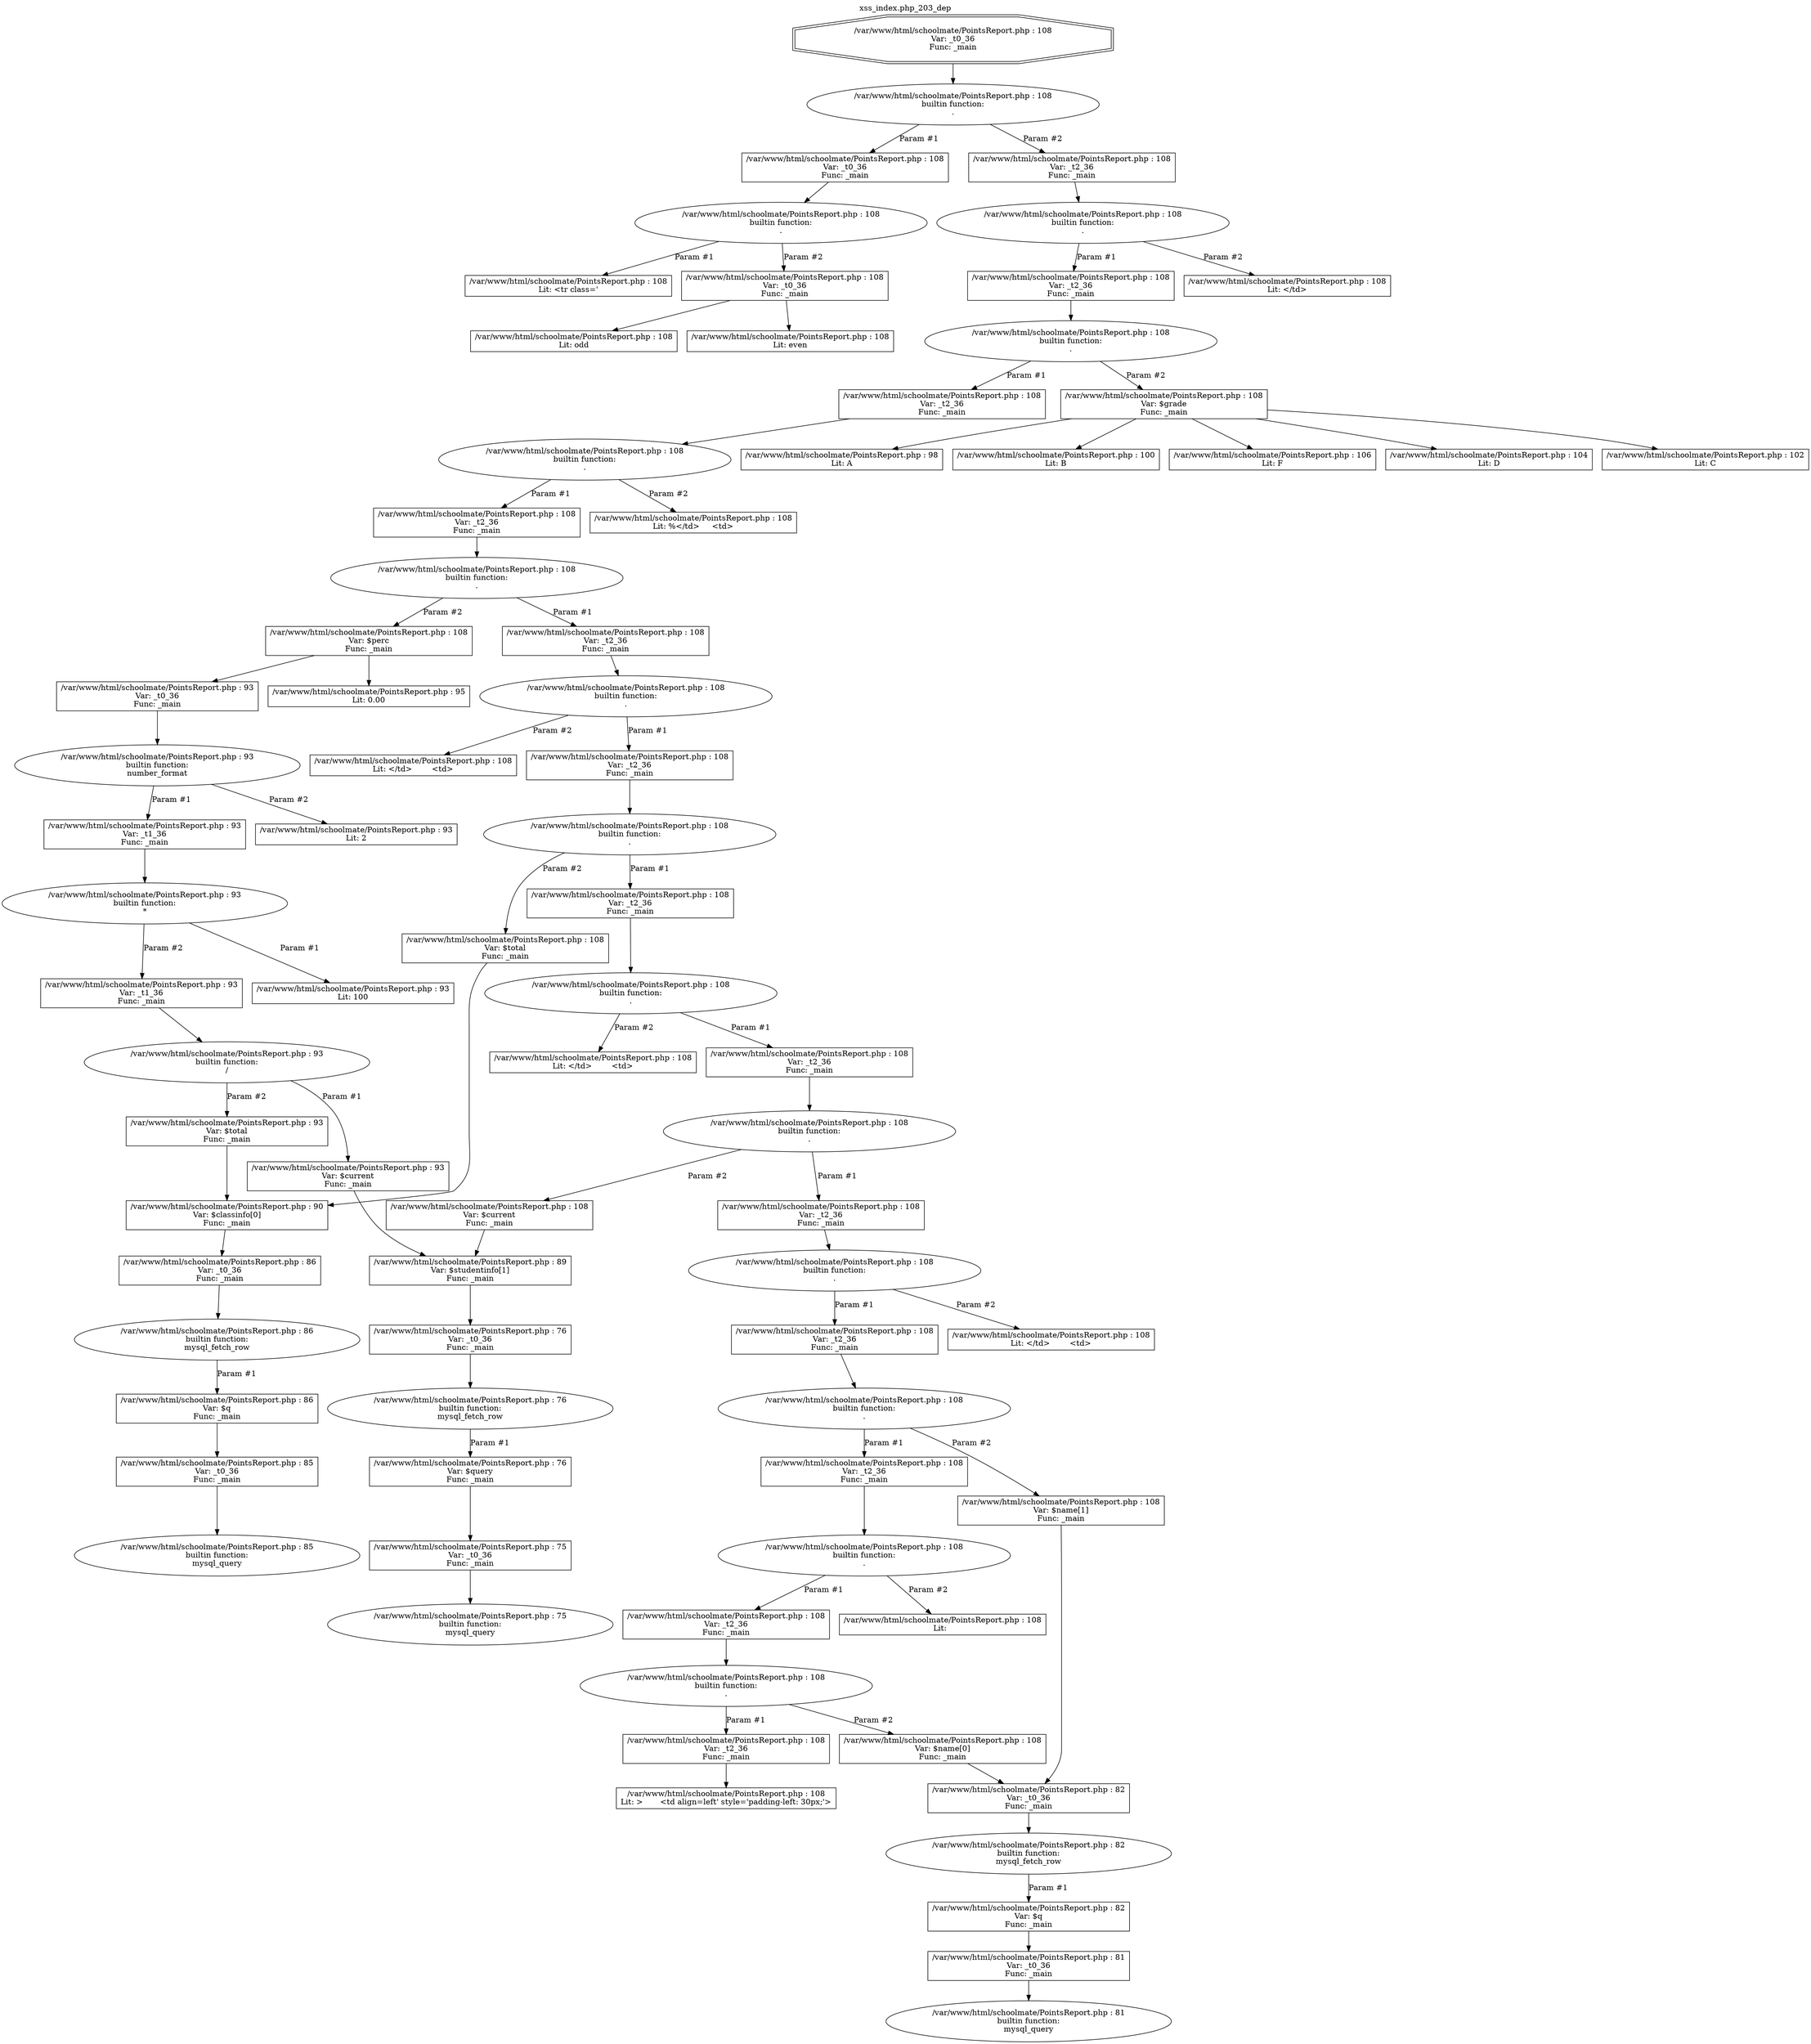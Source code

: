 digraph cfg {
  label="xss_index.php_203_dep";
  labelloc=t;
  n1 [shape=doubleoctagon, label="/var/www/html/schoolmate/PointsReport.php : 108\nVar: _t0_36\nFunc: _main\n"];
  n2 [shape=ellipse, label="/var/www/html/schoolmate/PointsReport.php : 108\nbuiltin function:\n.\n"];
  n3 [shape=box, label="/var/www/html/schoolmate/PointsReport.php : 108\nVar: _t0_36\nFunc: _main\n"];
  n4 [shape=ellipse, label="/var/www/html/schoolmate/PointsReport.php : 108\nbuiltin function:\n.\n"];
  n5 [shape=box, label="/var/www/html/schoolmate/PointsReport.php : 108\nLit: <tr class='\n"];
  n6 [shape=box, label="/var/www/html/schoolmate/PointsReport.php : 108\nVar: _t0_36\nFunc: _main\n"];
  n7 [shape=box, label="/var/www/html/schoolmate/PointsReport.php : 108\nLit: odd\n"];
  n8 [shape=box, label="/var/www/html/schoolmate/PointsReport.php : 108\nLit: even\n"];
  n9 [shape=box, label="/var/www/html/schoolmate/PointsReport.php : 108\nVar: _t2_36\nFunc: _main\n"];
  n10 [shape=ellipse, label="/var/www/html/schoolmate/PointsReport.php : 108\nbuiltin function:\n.\n"];
  n11 [shape=box, label="/var/www/html/schoolmate/PointsReport.php : 108\nVar: _t2_36\nFunc: _main\n"];
  n12 [shape=ellipse, label="/var/www/html/schoolmate/PointsReport.php : 108\nbuiltin function:\n.\n"];
  n13 [shape=box, label="/var/www/html/schoolmate/PointsReport.php : 108\nVar: _t2_36\nFunc: _main\n"];
  n14 [shape=ellipse, label="/var/www/html/schoolmate/PointsReport.php : 108\nbuiltin function:\n.\n"];
  n15 [shape=box, label="/var/www/html/schoolmate/PointsReport.php : 108\nVar: _t2_36\nFunc: _main\n"];
  n16 [shape=ellipse, label="/var/www/html/schoolmate/PointsReport.php : 108\nbuiltin function:\n.\n"];
  n17 [shape=box, label="/var/www/html/schoolmate/PointsReport.php : 108\nVar: _t2_36\nFunc: _main\n"];
  n18 [shape=ellipse, label="/var/www/html/schoolmate/PointsReport.php : 108\nbuiltin function:\n.\n"];
  n19 [shape=box, label="/var/www/html/schoolmate/PointsReport.php : 108\nVar: _t2_36\nFunc: _main\n"];
  n20 [shape=ellipse, label="/var/www/html/schoolmate/PointsReport.php : 108\nbuiltin function:\n.\n"];
  n21 [shape=box, label="/var/www/html/schoolmate/PointsReport.php : 108\nVar: _t2_36\nFunc: _main\n"];
  n22 [shape=ellipse, label="/var/www/html/schoolmate/PointsReport.php : 108\nbuiltin function:\n.\n"];
  n23 [shape=box, label="/var/www/html/schoolmate/PointsReport.php : 108\nVar: _t2_36\nFunc: _main\n"];
  n24 [shape=ellipse, label="/var/www/html/schoolmate/PointsReport.php : 108\nbuiltin function:\n.\n"];
  n25 [shape=box, label="/var/www/html/schoolmate/PointsReport.php : 108\nVar: _t2_36\nFunc: _main\n"];
  n26 [shape=ellipse, label="/var/www/html/schoolmate/PointsReport.php : 108\nbuiltin function:\n.\n"];
  n27 [shape=box, label="/var/www/html/schoolmate/PointsReport.php : 108\nVar: _t2_36\nFunc: _main\n"];
  n28 [shape=ellipse, label="/var/www/html/schoolmate/PointsReport.php : 108\nbuiltin function:\n.\n"];
  n29 [shape=box, label="/var/www/html/schoolmate/PointsReport.php : 108\nVar: _t2_36\nFunc: _main\n"];
  n30 [shape=ellipse, label="/var/www/html/schoolmate/PointsReport.php : 108\nbuiltin function:\n.\n"];
  n31 [shape=box, label="/var/www/html/schoolmate/PointsReport.php : 108\nVar: _t2_36\nFunc: _main\n"];
  n32 [shape=ellipse, label="/var/www/html/schoolmate/PointsReport.php : 108\nbuiltin function:\n.\n"];
  n33 [shape=box, label="/var/www/html/schoolmate/PointsReport.php : 108\nVar: _t2_36\nFunc: _main\n"];
  n34 [shape=box, label="/var/www/html/schoolmate/PointsReport.php : 108\nLit: >	<td align=left' style='padding-left: 30px;'>\n"];
  n35 [shape=box, label="/var/www/html/schoolmate/PointsReport.php : 108\nVar: $name[0]\nFunc: _main\n"];
  n36 [shape=box, label="/var/www/html/schoolmate/PointsReport.php : 82\nVar: _t0_36\nFunc: _main\n"];
  n37 [shape=ellipse, label="/var/www/html/schoolmate/PointsReport.php : 82\nbuiltin function:\nmysql_fetch_row\n"];
  n38 [shape=box, label="/var/www/html/schoolmate/PointsReport.php : 82\nVar: $q\nFunc: _main\n"];
  n39 [shape=box, label="/var/www/html/schoolmate/PointsReport.php : 81\nVar: _t0_36\nFunc: _main\n"];
  n40 [shape=ellipse, label="/var/www/html/schoolmate/PointsReport.php : 81\nbuiltin function:\nmysql_query\n"];
  n41 [shape=box, label="/var/www/html/schoolmate/PointsReport.php : 108\nLit:  \n"];
  n42 [shape=box, label="/var/www/html/schoolmate/PointsReport.php : 108\nVar: $name[1]\nFunc: _main\n"];
  n43 [shape=box, label="/var/www/html/schoolmate/PointsReport.php : 108\nLit: </td>	<td>\n"];
  n44 [shape=box, label="/var/www/html/schoolmate/PointsReport.php : 108\nVar: $current\nFunc: _main\n"];
  n45 [shape=box, label="/var/www/html/schoolmate/PointsReport.php : 89\nVar: $studentinfo[1]\nFunc: _main\n"];
  n46 [shape=box, label="/var/www/html/schoolmate/PointsReport.php : 76\nVar: _t0_36\nFunc: _main\n"];
  n47 [shape=ellipse, label="/var/www/html/schoolmate/PointsReport.php : 76\nbuiltin function:\nmysql_fetch_row\n"];
  n48 [shape=box, label="/var/www/html/schoolmate/PointsReport.php : 76\nVar: $query\nFunc: _main\n"];
  n49 [shape=box, label="/var/www/html/schoolmate/PointsReport.php : 75\nVar: _t0_36\nFunc: _main\n"];
  n50 [shape=ellipse, label="/var/www/html/schoolmate/PointsReport.php : 75\nbuiltin function:\nmysql_query\n"];
  n51 [shape=box, label="/var/www/html/schoolmate/PointsReport.php : 108\nLit: </td>	<td>\n"];
  n52 [shape=box, label="/var/www/html/schoolmate/PointsReport.php : 108\nVar: $total\nFunc: _main\n"];
  n53 [shape=box, label="/var/www/html/schoolmate/PointsReport.php : 90\nVar: $classinfo[0]\nFunc: _main\n"];
  n54 [shape=box, label="/var/www/html/schoolmate/PointsReport.php : 86\nVar: _t0_36\nFunc: _main\n"];
  n55 [shape=ellipse, label="/var/www/html/schoolmate/PointsReport.php : 86\nbuiltin function:\nmysql_fetch_row\n"];
  n56 [shape=box, label="/var/www/html/schoolmate/PointsReport.php : 86\nVar: $q\nFunc: _main\n"];
  n57 [shape=box, label="/var/www/html/schoolmate/PointsReport.php : 85\nVar: _t0_36\nFunc: _main\n"];
  n58 [shape=ellipse, label="/var/www/html/schoolmate/PointsReport.php : 85\nbuiltin function:\nmysql_query\n"];
  n59 [shape=box, label="/var/www/html/schoolmate/PointsReport.php : 108\nLit: </td>	<td>\n"];
  n60 [shape=box, label="/var/www/html/schoolmate/PointsReport.php : 108\nVar: $perc\nFunc: _main\n"];
  n61 [shape=box, label="/var/www/html/schoolmate/PointsReport.php : 95\nLit: 0.00\n"];
  n62 [shape=box, label="/var/www/html/schoolmate/PointsReport.php : 93\nVar: _t0_36\nFunc: _main\n"];
  n63 [shape=ellipse, label="/var/www/html/schoolmate/PointsReport.php : 93\nbuiltin function:\nnumber_format\n"];
  n64 [shape=box, label="/var/www/html/schoolmate/PointsReport.php : 93\nVar: _t1_36\nFunc: _main\n"];
  n65 [shape=ellipse, label="/var/www/html/schoolmate/PointsReport.php : 93\nbuiltin function:\n*\n"];
  n66 [shape=box, label="/var/www/html/schoolmate/PointsReport.php : 93\nLit: 100\n"];
  n67 [shape=box, label="/var/www/html/schoolmate/PointsReport.php : 93\nVar: _t1_36\nFunc: _main\n"];
  n68 [shape=ellipse, label="/var/www/html/schoolmate/PointsReport.php : 93\nbuiltin function:\n/\n"];
  n69 [shape=box, label="/var/www/html/schoolmate/PointsReport.php : 93\nVar: $current\nFunc: _main\n"];
  n70 [shape=box, label="/var/www/html/schoolmate/PointsReport.php : 93\nVar: $total\nFunc: _main\n"];
  n71 [shape=box, label="/var/www/html/schoolmate/PointsReport.php : 93\nLit: 2\n"];
  n72 [shape=box, label="/var/www/html/schoolmate/PointsReport.php : 108\nLit: &#37;</td>	<td>\n"];
  n73 [shape=box, label="/var/www/html/schoolmate/PointsReport.php : 108\nVar: $grade\nFunc: _main\n"];
  n74 [shape=box, label="/var/www/html/schoolmate/PointsReport.php : 104\nLit: D\n"];
  n75 [shape=box, label="/var/www/html/schoolmate/PointsReport.php : 102\nLit: C\n"];
  n76 [shape=box, label="/var/www/html/schoolmate/PointsReport.php : 98\nLit: A\n"];
  n77 [shape=box, label="/var/www/html/schoolmate/PointsReport.php : 100\nLit: B\n"];
  n78 [shape=box, label="/var/www/html/schoolmate/PointsReport.php : 106\nLit: F\n"];
  n79 [shape=box, label="/var/www/html/schoolmate/PointsReport.php : 108\nLit: </td>\n"];
  n1 -> n2;
  n3 -> n4;
  n4 -> n5[label="Param #1"];
  n4 -> n6[label="Param #2"];
  n6 -> n7;
  n6 -> n8;
  n2 -> n3[label="Param #1"];
  n2 -> n9[label="Param #2"];
  n9 -> n10;
  n11 -> n12;
  n13 -> n14;
  n15 -> n16;
  n17 -> n18;
  n19 -> n20;
  n21 -> n22;
  n23 -> n24;
  n25 -> n26;
  n27 -> n28;
  n29 -> n30;
  n31 -> n32;
  n33 -> n34;
  n32 -> n33[label="Param #1"];
  n32 -> n35[label="Param #2"];
  n36 -> n37;
  n39 -> n40;
  n38 -> n39;
  n37 -> n38[label="Param #1"];
  n35 -> n36;
  n30 -> n31[label="Param #1"];
  n30 -> n41[label="Param #2"];
  n28 -> n29[label="Param #1"];
  n28 -> n42[label="Param #2"];
  n42 -> n36;
  n26 -> n27[label="Param #1"];
  n26 -> n43[label="Param #2"];
  n24 -> n25[label="Param #1"];
  n24 -> n44[label="Param #2"];
  n46 -> n47;
  n49 -> n50;
  n48 -> n49;
  n47 -> n48[label="Param #1"];
  n45 -> n46;
  n44 -> n45;
  n22 -> n23[label="Param #1"];
  n22 -> n51[label="Param #2"];
  n20 -> n21[label="Param #1"];
  n20 -> n52[label="Param #2"];
  n54 -> n55;
  n57 -> n58;
  n56 -> n57;
  n55 -> n56[label="Param #1"];
  n53 -> n54;
  n52 -> n53;
  n18 -> n19[label="Param #1"];
  n18 -> n59[label="Param #2"];
  n16 -> n17[label="Param #1"];
  n16 -> n60[label="Param #2"];
  n60 -> n61;
  n60 -> n62;
  n62 -> n63;
  n64 -> n65;
  n65 -> n66[label="Param #1"];
  n65 -> n67[label="Param #2"];
  n67 -> n68;
  n69 -> n45;
  n68 -> n69[label="Param #1"];
  n68 -> n70[label="Param #2"];
  n70 -> n53;
  n63 -> n64[label="Param #1"];
  n63 -> n71[label="Param #2"];
  n14 -> n15[label="Param #1"];
  n14 -> n72[label="Param #2"];
  n12 -> n13[label="Param #1"];
  n12 -> n73[label="Param #2"];
  n73 -> n74;
  n73 -> n75;
  n73 -> n76;
  n73 -> n77;
  n73 -> n78;
  n10 -> n11[label="Param #1"];
  n10 -> n79[label="Param #2"];
}

